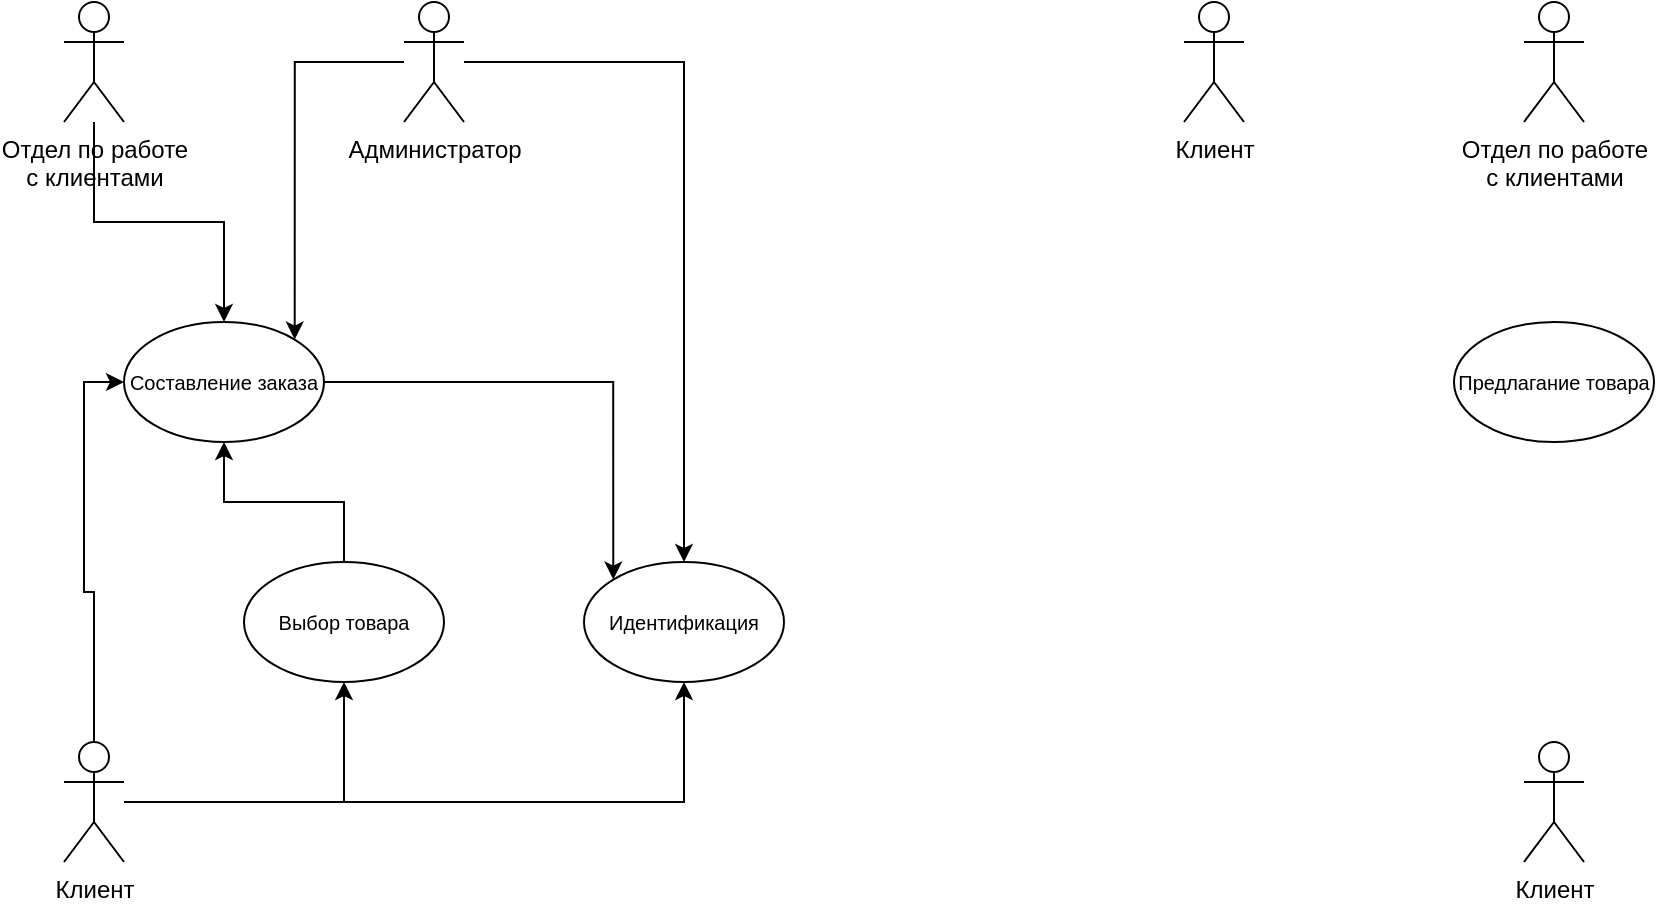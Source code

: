 <mxfile version="24.0.7" type="device">
  <diagram name="Страница — 1" id="mYsYVwVkx-rroYLoCb-7">
    <mxGraphModel dx="1154" dy="552" grid="1" gridSize="10" guides="1" tooltips="1" connect="1" arrows="1" fold="1" page="1" pageScale="1" pageWidth="827" pageHeight="1169" math="0" shadow="0">
      <root>
        <mxCell id="0" />
        <mxCell id="1" parent="0" />
        <mxCell id="Vv3yjiv6IyjwbG-nQn-Y-16" style="edgeStyle=orthogonalEdgeStyle;rounded=0;orthogonalLoop=1;jettySize=auto;html=1;entryX=0;entryY=0.5;entryDx=0;entryDy=0;" edge="1" parent="1" source="Vv3yjiv6IyjwbG-nQn-Y-1" target="Vv3yjiv6IyjwbG-nQn-Y-9">
          <mxGeometry relative="1" as="geometry" />
        </mxCell>
        <mxCell id="Vv3yjiv6IyjwbG-nQn-Y-17" style="edgeStyle=orthogonalEdgeStyle;rounded=0;orthogonalLoop=1;jettySize=auto;html=1;entryX=0.5;entryY=1;entryDx=0;entryDy=0;" edge="1" parent="1" source="Vv3yjiv6IyjwbG-nQn-Y-1" target="Vv3yjiv6IyjwbG-nQn-Y-14">
          <mxGeometry relative="1" as="geometry" />
        </mxCell>
        <mxCell id="Vv3yjiv6IyjwbG-nQn-Y-20" style="edgeStyle=orthogonalEdgeStyle;rounded=0;orthogonalLoop=1;jettySize=auto;html=1;entryX=0.5;entryY=1;entryDx=0;entryDy=0;" edge="1" parent="1" source="Vv3yjiv6IyjwbG-nQn-Y-1" target="Vv3yjiv6IyjwbG-nQn-Y-19">
          <mxGeometry relative="1" as="geometry" />
        </mxCell>
        <mxCell id="Vv3yjiv6IyjwbG-nQn-Y-1" value="Клиент" style="shape=umlActor;verticalLabelPosition=bottom;verticalAlign=top;html=1;outlineConnect=0;" vertex="1" parent="1">
          <mxGeometry x="60" y="490" width="30" height="60" as="geometry" />
        </mxCell>
        <mxCell id="Vv3yjiv6IyjwbG-nQn-Y-13" style="edgeStyle=orthogonalEdgeStyle;rounded=0;orthogonalLoop=1;jettySize=auto;html=1;entryX=1;entryY=0;entryDx=0;entryDy=0;" edge="1" parent="1" source="Vv3yjiv6IyjwbG-nQn-Y-2" target="Vv3yjiv6IyjwbG-nQn-Y-9">
          <mxGeometry relative="1" as="geometry" />
        </mxCell>
        <mxCell id="Vv3yjiv6IyjwbG-nQn-Y-21" style="edgeStyle=orthogonalEdgeStyle;rounded=0;orthogonalLoop=1;jettySize=auto;html=1;" edge="1" parent="1" source="Vv3yjiv6IyjwbG-nQn-Y-2" target="Vv3yjiv6IyjwbG-nQn-Y-19">
          <mxGeometry relative="1" as="geometry" />
        </mxCell>
        <mxCell id="Vv3yjiv6IyjwbG-nQn-Y-2" value="Администратор" style="shape=umlActor;verticalLabelPosition=bottom;verticalAlign=top;html=1;outlineConnect=0;" vertex="1" parent="1">
          <mxGeometry x="230" y="120" width="30" height="60" as="geometry" />
        </mxCell>
        <mxCell id="Vv3yjiv6IyjwbG-nQn-Y-10" style="edgeStyle=orthogonalEdgeStyle;rounded=0;orthogonalLoop=1;jettySize=auto;html=1;" edge="1" parent="1" source="Vv3yjiv6IyjwbG-nQn-Y-6" target="Vv3yjiv6IyjwbG-nQn-Y-9">
          <mxGeometry relative="1" as="geometry" />
        </mxCell>
        <mxCell id="Vv3yjiv6IyjwbG-nQn-Y-6" value="Отдел по работе&lt;div&gt;с клиентами&lt;/div&gt;" style="shape=umlActor;verticalLabelPosition=bottom;verticalAlign=top;html=1;outlineConnect=0;" vertex="1" parent="1">
          <mxGeometry x="60" y="120" width="30" height="60" as="geometry" />
        </mxCell>
        <mxCell id="Vv3yjiv6IyjwbG-nQn-Y-22" style="edgeStyle=orthogonalEdgeStyle;rounded=0;orthogonalLoop=1;jettySize=auto;html=1;entryX=0;entryY=0;entryDx=0;entryDy=0;" edge="1" parent="1" source="Vv3yjiv6IyjwbG-nQn-Y-9" target="Vv3yjiv6IyjwbG-nQn-Y-19">
          <mxGeometry relative="1" as="geometry" />
        </mxCell>
        <mxCell id="Vv3yjiv6IyjwbG-nQn-Y-9" value="&lt;font style=&quot;font-size: 10px;&quot;&gt;Составление заказа&lt;/font&gt;" style="ellipse;whiteSpace=wrap;html=1;" vertex="1" parent="1">
          <mxGeometry x="90" y="280" width="100" height="60" as="geometry" />
        </mxCell>
        <mxCell id="Vv3yjiv6IyjwbG-nQn-Y-15" style="edgeStyle=orthogonalEdgeStyle;rounded=0;orthogonalLoop=1;jettySize=auto;html=1;entryX=0.5;entryY=1;entryDx=0;entryDy=0;" edge="1" parent="1" source="Vv3yjiv6IyjwbG-nQn-Y-14" target="Vv3yjiv6IyjwbG-nQn-Y-9">
          <mxGeometry relative="1" as="geometry" />
        </mxCell>
        <mxCell id="Vv3yjiv6IyjwbG-nQn-Y-14" value="&lt;font style=&quot;font-size: 10px;&quot;&gt;Выбор товара&lt;/font&gt;" style="ellipse;whiteSpace=wrap;html=1;" vertex="1" parent="1">
          <mxGeometry x="150" y="400" width="100" height="60" as="geometry" />
        </mxCell>
        <mxCell id="Vv3yjiv6IyjwbG-nQn-Y-19" value="&lt;font style=&quot;font-size: 10px;&quot;&gt;Идентификация&lt;/font&gt;" style="ellipse;whiteSpace=wrap;html=1;" vertex="1" parent="1">
          <mxGeometry x="320" y="400" width="100" height="60" as="geometry" />
        </mxCell>
        <mxCell id="Vv3yjiv6IyjwbG-nQn-Y-23" value="Клиент" style="shape=umlActor;verticalLabelPosition=bottom;verticalAlign=top;html=1;outlineConnect=0;" vertex="1" parent="1">
          <mxGeometry x="790" y="490" width="30" height="60" as="geometry" />
        </mxCell>
        <mxCell id="Vv3yjiv6IyjwbG-nQn-Y-24" value="Клиент" style="shape=umlActor;verticalLabelPosition=bottom;verticalAlign=top;html=1;outlineConnect=0;" vertex="1" parent="1">
          <mxGeometry x="620" y="120" width="30" height="60" as="geometry" />
        </mxCell>
        <mxCell id="Vv3yjiv6IyjwbG-nQn-Y-25" value="Отдел по работе&lt;div&gt;с клиентами&lt;/div&gt;" style="shape=umlActor;verticalLabelPosition=bottom;verticalAlign=top;html=1;outlineConnect=0;" vertex="1" parent="1">
          <mxGeometry x="790" y="120" width="30" height="60" as="geometry" />
        </mxCell>
        <mxCell id="Vv3yjiv6IyjwbG-nQn-Y-26" value="&lt;span style=&quot;font-size: 10px;&quot;&gt;Предлагание товара&lt;/span&gt;" style="ellipse;whiteSpace=wrap;html=1;" vertex="1" parent="1">
          <mxGeometry x="755" y="280" width="100" height="60" as="geometry" />
        </mxCell>
      </root>
    </mxGraphModel>
  </diagram>
</mxfile>
